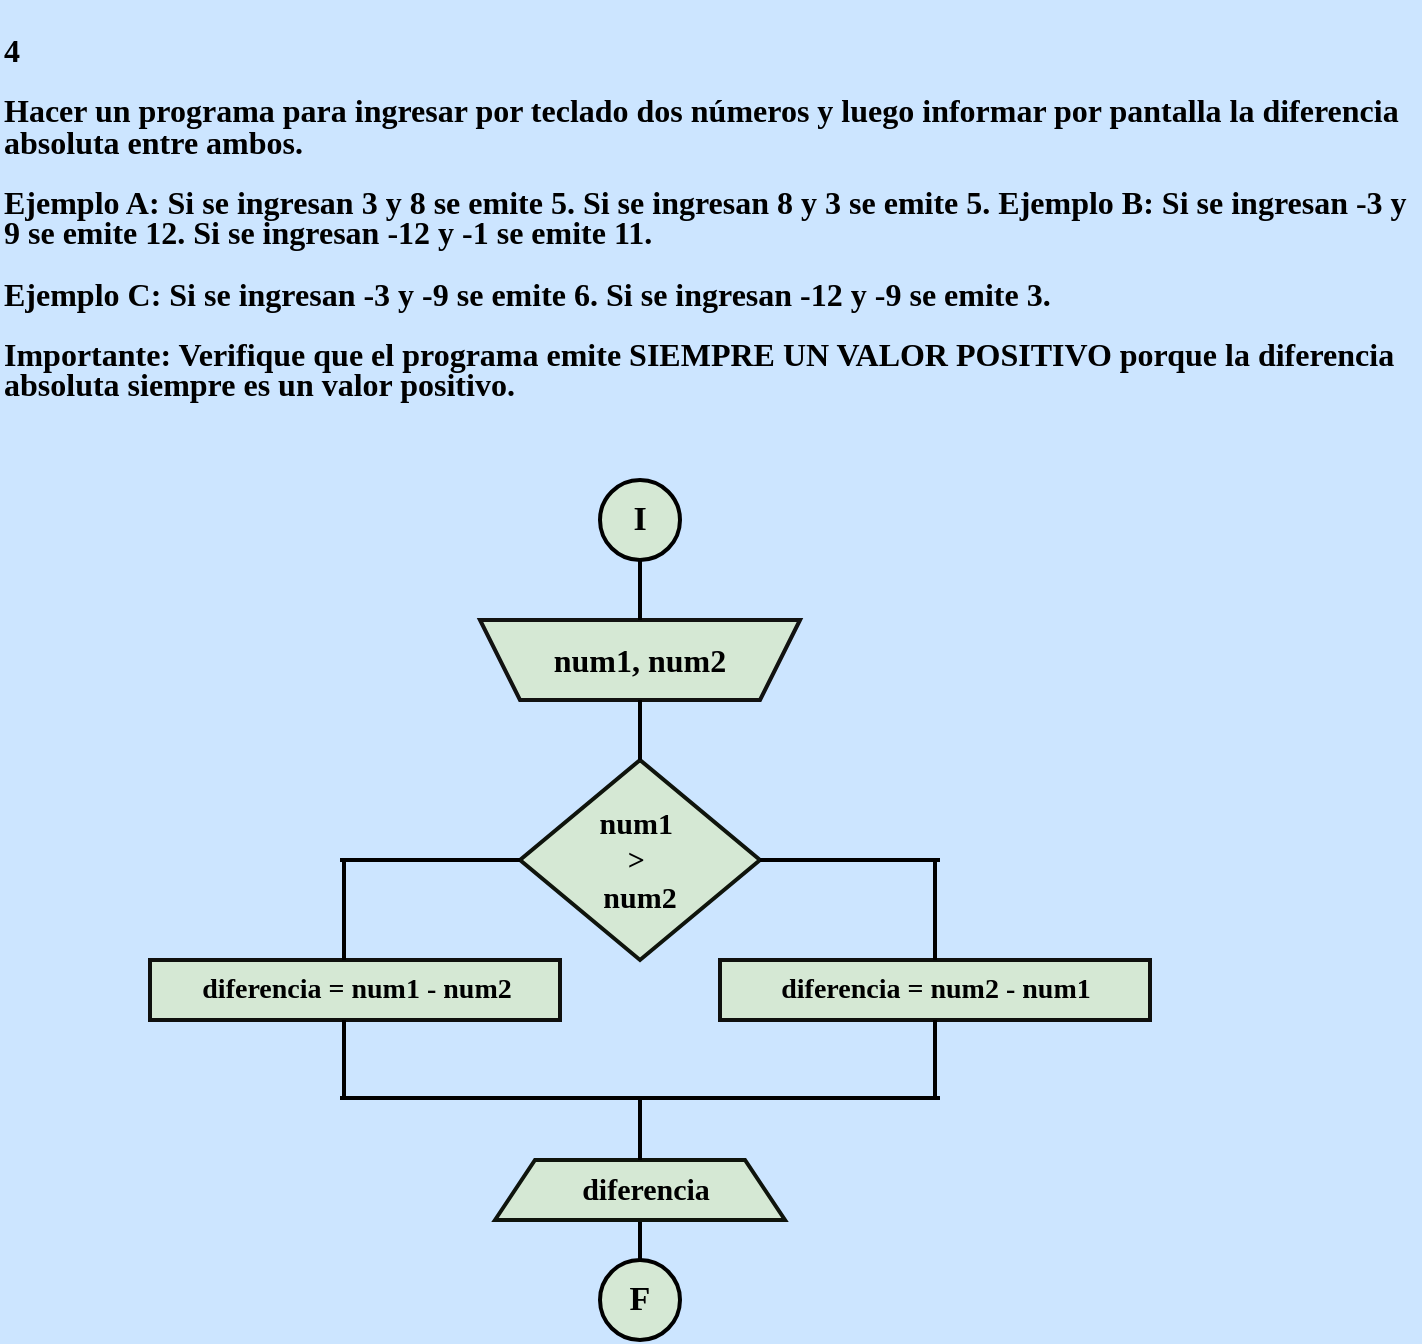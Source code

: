 <mxfile version="24.1.0" type="device">
  <diagram name="Página-1" id="40w1Ztmjjz_BBWZfvjY8">
    <mxGraphModel dx="1420" dy="1999" grid="1" gridSize="10" guides="1" tooltips="1" connect="1" arrows="1" fold="1" page="1" pageScale="1" pageWidth="827" pageHeight="1169" background="#CCE5FF" math="0" shadow="0">
      <root>
        <mxCell id="0" />
        <mxCell id="1" parent="0" />
        <mxCell id="AiLR0EmHwUtE2bzTWQmk-1" value="&lt;p style=&quot;line-height: 110%;&quot;&gt;&lt;b style=&quot;font-size: 16px;&quot;&gt;&lt;font color=&quot;#000000&quot; style=&quot;font-size: 16px;&quot; face=&quot;Comic Sans MS&quot;&gt;4&lt;br&gt;&lt;br&gt;Hacer un programa para ingresar por teclado dos números y luego informar por pantalla la diferencia absoluta entre ambos. &lt;br&gt;&lt;br&gt;Ejemplo A: Si se ingresan 3 y 8 se emite 5. Si se ingresan 8 y 3 se emite 5. Ejemplo B: Si se ingresan -3 y 9 se emite 12. Si se ingresan -12 y -1 se emite 11.&lt;br&gt;&lt;br&gt;Ejemplo C: Si se ingresan -3 y -9 se emite 6. Si se ingresan -12 y -9 se emite 3.&lt;br&gt;&lt;br&gt;Importante: Verifique que el programa emite SIEMPRE UN VALOR POSITIVO porque la diferencia absoluta siempre es un valor positivo.&lt;/font&gt;&lt;/b&gt;&lt;/p&gt;" style="text;whiteSpace=wrap;html=1;fontFamily=Architects Daughter;fontSource=https%3A%2F%2Ffonts.googleapis.com%2Fcss%3Ffamily%3DArchitects%2BDaughter;" vertex="1" parent="1">
          <mxGeometry x="30" y="-10" width="710" height="190" as="geometry" />
        </mxCell>
        <mxCell id="AiLR0EmHwUtE2bzTWQmk-39" value="" style="group;aspect=fixed;" vertex="1" connectable="0" parent="1">
          <mxGeometry x="105" y="230" width="500" height="430" as="geometry" />
        </mxCell>
        <mxCell id="AiLR0EmHwUtE2bzTWQmk-2" value="" style="strokeWidth=2;html=1;shape=mxgraph.flowchart.start_2;whiteSpace=wrap;rounded=0;labelBackgroundColor=none;strokeColor=#000000;align=center;verticalAlign=middle;fontFamily=Helvetica;fontSize=12;fontColor=default;fillColor=#d5e8d4;" vertex="1" parent="AiLR0EmHwUtE2bzTWQmk-39">
          <mxGeometry x="225" width="40" height="40" as="geometry" />
        </mxCell>
        <mxCell id="AiLR0EmHwUtE2bzTWQmk-4" value="" style="shape=trapezoid;perimeter=trapezoidPerimeter;whiteSpace=wrap;html=1;fixedSize=1;rounded=0;labelBackgroundColor=none;strokeColor=#121211;strokeWidth=2;align=center;verticalAlign=middle;fontFamily=Helvetica;fontSize=12;fontColor=default;fillColor=#d5e8d4;direction=west;container=1;aspect=fixed;" vertex="1" parent="AiLR0EmHwUtE2bzTWQmk-39">
          <mxGeometry x="165" y="70" width="160" height="40" as="geometry">
            <mxRectangle x="-1020" y="-650" width="50" height="40" as="alternateBounds" />
          </mxGeometry>
        </mxCell>
        <mxCell id="AiLR0EmHwUtE2bzTWQmk-12" value="&lt;font size=&quot;1&quot; face=&quot;Comic Sans MS&quot; color=&quot;#000000&quot;&gt;&lt;b style=&quot;font-size: 16px;&quot;&gt;num1, num2&lt;/b&gt;&lt;/font&gt;" style="text;strokeColor=none;align=center;fillColor=none;html=1;verticalAlign=middle;whiteSpace=wrap;rounded=0;fontFamily=Architects Daughter;fontSource=https%3A%2F%2Ffonts.googleapis.com%2Fcss%3Ffamily%3DArchitects%2BDaughter;aspect=fixed;" vertex="1" parent="AiLR0EmHwUtE2bzTWQmk-4">
          <mxGeometry x="25" y="5" width="110" height="30" as="geometry" />
        </mxCell>
        <mxCell id="AiLR0EmHwUtE2bzTWQmk-24" value="" style="line;strokeWidth=2;direction=south;html=1;hachureGap=4;fontFamily=Architects Daughter;fontSource=https://fonts.googleapis.com/css?family=Architects+Daughter;strokeColor=#000000;" vertex="1" parent="AiLR0EmHwUtE2bzTWQmk-4">
          <mxGeometry x="75" y="-30" width="10" height="30" as="geometry" />
        </mxCell>
        <mxCell id="AiLR0EmHwUtE2bzTWQmk-9" value="&lt;b&gt;&lt;font color=&quot;#000000&quot; style=&quot;font-size: 17px;&quot; face=&quot;Comic Sans MS&quot;&gt;I&lt;/font&gt;&lt;/b&gt;" style="text;strokeColor=none;align=center;fillColor=none;html=1;verticalAlign=middle;whiteSpace=wrap;rounded=0;fontFamily=Architects Daughter;fontSource=https%3A%2F%2Ffonts.googleapis.com%2Fcss%3Ffamily%3DArchitects%2BDaughter;" vertex="1" parent="AiLR0EmHwUtE2bzTWQmk-39">
          <mxGeometry x="215" y="5" width="60" height="30" as="geometry" />
        </mxCell>
        <mxCell id="AiLR0EmHwUtE2bzTWQmk-11" value="" style="group" vertex="1" connectable="0" parent="AiLR0EmHwUtE2bzTWQmk-39">
          <mxGeometry x="215" y="390" width="60" height="40" as="geometry" />
        </mxCell>
        <mxCell id="AiLR0EmHwUtE2bzTWQmk-3" value="" style="strokeWidth=2;html=1;shape=mxgraph.flowchart.start_2;whiteSpace=wrap;rounded=0;labelBackgroundColor=none;strokeColor=#000000;align=center;verticalAlign=middle;fontFamily=Helvetica;fontSize=12;fontColor=default;fillColor=#d5e8d4;aspect=fixed;" vertex="1" parent="AiLR0EmHwUtE2bzTWQmk-11">
          <mxGeometry x="10" width="40" height="40" as="geometry" />
        </mxCell>
        <mxCell id="AiLR0EmHwUtE2bzTWQmk-10" value="&lt;b&gt;&lt;font style=&quot;font-size: 17px;&quot; color=&quot;#000000&quot; face=&quot;Comic Sans MS&quot;&gt;F&lt;/font&gt;&lt;/b&gt;" style="text;strokeColor=none;align=center;fillColor=none;html=1;verticalAlign=middle;whiteSpace=wrap;rounded=0;fontFamily=Architects Daughter;fontSource=https%3A%2F%2Ffonts.googleapis.com%2Fcss%3Ffamily%3DArchitects%2BDaughter;aspect=fixed;" vertex="1" parent="AiLR0EmHwUtE2bzTWQmk-11">
          <mxGeometry y="5" width="60" height="30" as="geometry" />
        </mxCell>
        <mxCell id="AiLR0EmHwUtE2bzTWQmk-38" value="" style="line;strokeWidth=2;direction=south;html=1;hachureGap=4;fontFamily=Architects Daughter;fontSource=https://fonts.googleapis.com/css?family=Architects+Daughter;strokeColor=#000000;" vertex="1" parent="AiLR0EmHwUtE2bzTWQmk-11">
          <mxGeometry x="25" y="-20" width="10" height="20" as="geometry" />
        </mxCell>
        <mxCell id="AiLR0EmHwUtE2bzTWQmk-14" value="" style="group" vertex="1" connectable="0" parent="AiLR0EmHwUtE2bzTWQmk-39">
          <mxGeometry x="185" y="140" width="120" height="100" as="geometry" />
        </mxCell>
        <mxCell id="AiLR0EmHwUtE2bzTWQmk-8" value="" style="rhombus;whiteSpace=wrap;html=1;rounded=0;labelBackgroundColor=none;strokeColor=#0F140C;strokeWidth=2;align=center;verticalAlign=middle;fontFamily=Helvetica;fontSize=12;fontColor=default;fillColor=#d5e8d4;aspect=fixed;" vertex="1" parent="AiLR0EmHwUtE2bzTWQmk-14">
          <mxGeometry width="120" height="100" as="geometry" />
        </mxCell>
        <mxCell id="AiLR0EmHwUtE2bzTWQmk-13" value="&lt;b&gt;&lt;font face=&quot;Comic Sans MS&quot; style=&quot;font-size: 15px;&quot; color=&quot;#000000&quot;&gt;num1&amp;nbsp;&lt;/font&gt;&lt;/b&gt;&lt;div&gt;&lt;b&gt;&lt;font face=&quot;Comic Sans MS&quot; style=&quot;font-size: 15px;&quot; color=&quot;#000000&quot;&gt;&amp;gt;&amp;nbsp;&lt;/font&gt;&lt;/b&gt;&lt;/div&gt;&lt;div&gt;&lt;b&gt;&lt;font face=&quot;Comic Sans MS&quot; style=&quot;font-size: 15px;&quot; color=&quot;#000000&quot;&gt;num2&lt;/font&gt;&lt;/b&gt;&lt;/div&gt;" style="text;strokeColor=none;align=center;fillColor=none;html=1;verticalAlign=middle;whiteSpace=wrap;rounded=0;fontFamily=Architects Daughter;fontSource=https%3A%2F%2Ffonts.googleapis.com%2Fcss%3Ffamily%3DArchitects%2BDaughter;aspect=fixed;" vertex="1" parent="AiLR0EmHwUtE2bzTWQmk-14">
          <mxGeometry x="30" y="30" width="60" height="40" as="geometry" />
        </mxCell>
        <mxCell id="AiLR0EmHwUtE2bzTWQmk-31" value="" style="line;strokeWidth=2;direction=south;html=1;hachureGap=4;fontFamily=Architects Daughter;fontSource=https://fonts.googleapis.com/css?family=Architects+Daughter;strokeColor=#000000;" vertex="1" parent="AiLR0EmHwUtE2bzTWQmk-14">
          <mxGeometry x="55" y="-30" width="10" height="30" as="geometry" />
        </mxCell>
        <mxCell id="AiLR0EmHwUtE2bzTWQmk-20" value="" style="group" vertex="1" connectable="0" parent="AiLR0EmHwUtE2bzTWQmk-39">
          <mxGeometry y="240" width="205" height="30" as="geometry" />
        </mxCell>
        <mxCell id="AiLR0EmHwUtE2bzTWQmk-16" value="" style="rounded=0;whiteSpace=wrap;html=1;labelBackgroundColor=none;strokeColor=#0f100e;strokeWidth=2;align=center;verticalAlign=middle;fontFamily=Helvetica;fontSize=12;fontColor=default;fillColor=#d5e8d4;" vertex="1" parent="AiLR0EmHwUtE2bzTWQmk-20">
          <mxGeometry width="205" height="30" as="geometry" />
        </mxCell>
        <mxCell id="AiLR0EmHwUtE2bzTWQmk-19" value="&lt;b&gt;&lt;font face=&quot;Comic Sans MS&quot; color=&quot;#000000&quot; style=&quot;font-size: 14px;&quot;&gt;diferencia = num1 - num2&lt;/font&gt;&lt;/b&gt;" style="text;html=1;align=center;verticalAlign=middle;resizable=0;points=[];autosize=1;strokeColor=none;fillColor=none;fontFamily=Architects Daughter;fontSource=https%3A%2F%2Ffonts.googleapis.com%2Fcss%3Ffamily%3DArchitects%2BDaughter;" vertex="1" parent="AiLR0EmHwUtE2bzTWQmk-20">
          <mxGeometry x="2.5" width="200" height="30" as="geometry" />
        </mxCell>
        <mxCell id="AiLR0EmHwUtE2bzTWQmk-21" value="" style="group" vertex="1" connectable="0" parent="AiLR0EmHwUtE2bzTWQmk-39">
          <mxGeometry x="285" y="240" width="215" height="30" as="geometry" />
        </mxCell>
        <mxCell id="AiLR0EmHwUtE2bzTWQmk-17" value="" style="rounded=0;whiteSpace=wrap;html=1;labelBackgroundColor=none;strokeColor=#0f100e;strokeWidth=2;align=center;verticalAlign=middle;fontFamily=Helvetica;fontSize=12;fontColor=default;fillColor=#d5e8d4;aspect=fixed;" vertex="1" parent="AiLR0EmHwUtE2bzTWQmk-21">
          <mxGeometry width="215" height="30" as="geometry" />
        </mxCell>
        <mxCell id="AiLR0EmHwUtE2bzTWQmk-18" value="&lt;b&gt;&lt;font face=&quot;Comic Sans MS&quot; color=&quot;#000000&quot; style=&quot;font-size: 14px;&quot;&gt;diferencia = num2 - num1&lt;/font&gt;&lt;/b&gt;" style="text;strokeColor=none;align=center;fillColor=none;html=1;verticalAlign=middle;whiteSpace=wrap;rounded=0;fontFamily=Architects Daughter;fontSource=https%3A%2F%2Ffonts.googleapis.com%2Fcss%3Ffamily%3DArchitects%2BDaughter;aspect=fixed;" vertex="1" parent="AiLR0EmHwUtE2bzTWQmk-21">
          <mxGeometry x="17.5" width="180" height="30" as="geometry" />
        </mxCell>
        <mxCell id="AiLR0EmHwUtE2bzTWQmk-23" value="" style="group" vertex="1" connectable="0" parent="AiLR0EmHwUtE2bzTWQmk-39">
          <mxGeometry x="172.5" y="340" width="145" height="30" as="geometry" />
        </mxCell>
        <mxCell id="AiLR0EmHwUtE2bzTWQmk-7" value="" style="shape=trapezoid;perimeter=trapezoidPerimeter;whiteSpace=wrap;html=1;fixedSize=1;rounded=0;labelBackgroundColor=none;strokeColor=#0F140C;strokeWidth=2;align=center;verticalAlign=middle;fontFamily=Helvetica;fontSize=12;fontColor=default;fillColor=#d5e8d4;aspect=fixed;" vertex="1" parent="AiLR0EmHwUtE2bzTWQmk-23">
          <mxGeometry width="145" height="30" as="geometry" />
        </mxCell>
        <mxCell id="AiLR0EmHwUtE2bzTWQmk-22" value="&lt;b&gt;&lt;font color=&quot;#000000&quot; style=&quot;font-size: 15px;&quot; face=&quot;Comic Sans MS&quot;&gt;diferencia&lt;/font&gt;&lt;/b&gt;" style="text;strokeColor=none;align=center;fillColor=none;html=1;verticalAlign=middle;whiteSpace=wrap;rounded=0;fontFamily=Architects Daughter;fontSource=https%3A%2F%2Ffonts.googleapis.com%2Fcss%3Ffamily%3DArchitects%2BDaughter;aspect=fixed;" vertex="1" parent="AiLR0EmHwUtE2bzTWQmk-23">
          <mxGeometry x="45" width="60" height="30" as="geometry" />
        </mxCell>
        <mxCell id="AiLR0EmHwUtE2bzTWQmk-26" value="" style="line;strokeWidth=2;html=1;perimeter=backbonePerimeter;points=[];outlineConnect=0;hachureGap=4;fontFamily=Architects Daughter;fontSource=https://fonts.googleapis.com/css?family=Architects+Daughter;strokeColor=#000000;" vertex="1" parent="AiLR0EmHwUtE2bzTWQmk-39">
          <mxGeometry x="95" y="304" width="300" height="10" as="geometry" />
        </mxCell>
        <mxCell id="AiLR0EmHwUtE2bzTWQmk-29" value="" style="line;strokeWidth=2;html=1;perimeter=backbonePerimeter;points=[];outlineConnect=0;hachureGap=4;fontFamily=Architects Daughter;fontSource=https://fonts.googleapis.com/css?family=Architects+Daughter;strokeColor=#000000;" vertex="1" parent="AiLR0EmHwUtE2bzTWQmk-39">
          <mxGeometry x="95" y="185" width="90" height="10" as="geometry" />
        </mxCell>
        <mxCell id="AiLR0EmHwUtE2bzTWQmk-30" value="" style="line;strokeWidth=2;html=1;perimeter=backbonePerimeter;points=[];outlineConnect=0;hachureGap=4;fontFamily=Architects Daughter;fontSource=https://fonts.googleapis.com/css?family=Architects+Daughter;strokeColor=#000000;" vertex="1" parent="AiLR0EmHwUtE2bzTWQmk-39">
          <mxGeometry x="305" y="185" width="90" height="10" as="geometry" />
        </mxCell>
        <mxCell id="AiLR0EmHwUtE2bzTWQmk-32" value="" style="line;strokeWidth=2;direction=south;html=1;hachureGap=4;fontFamily=Architects Daughter;fontSource=https://fonts.googleapis.com/css?family=Architects+Daughter;strokeColor=#000000;" vertex="1" parent="AiLR0EmHwUtE2bzTWQmk-39">
          <mxGeometry x="387.5" y="190" width="10" height="50" as="geometry" />
        </mxCell>
        <mxCell id="AiLR0EmHwUtE2bzTWQmk-33" value="" style="line;strokeWidth=2;direction=south;html=1;hachureGap=4;fontFamily=Architects Daughter;fontSource=https://fonts.googleapis.com/css?family=Architects+Daughter;strokeColor=#000000;" vertex="1" parent="AiLR0EmHwUtE2bzTWQmk-39">
          <mxGeometry x="92" y="190" width="10" height="50" as="geometry" />
        </mxCell>
        <mxCell id="AiLR0EmHwUtE2bzTWQmk-34" value="" style="line;strokeWidth=2;direction=south;html=1;hachureGap=4;fontFamily=Architects Daughter;fontSource=https://fonts.googleapis.com/css?family=Architects+Daughter;strokeColor=#000000;" vertex="1" parent="AiLR0EmHwUtE2bzTWQmk-39">
          <mxGeometry x="92" y="270" width="10" height="40" as="geometry" />
        </mxCell>
        <mxCell id="AiLR0EmHwUtE2bzTWQmk-35" value="" style="line;strokeWidth=2;direction=south;html=1;hachureGap=4;fontFamily=Architects Daughter;fontSource=https://fonts.googleapis.com/css?family=Architects+Daughter;strokeColor=#000000;" vertex="1" parent="AiLR0EmHwUtE2bzTWQmk-39">
          <mxGeometry x="387.5" y="270" width="10" height="40" as="geometry" />
        </mxCell>
        <mxCell id="AiLR0EmHwUtE2bzTWQmk-37" value="" style="line;strokeWidth=2;direction=south;html=1;hachureGap=4;fontFamily=Architects Daughter;fontSource=https://fonts.googleapis.com/css?family=Architects+Daughter;strokeColor=#000000;" vertex="1" parent="AiLR0EmHwUtE2bzTWQmk-39">
          <mxGeometry x="240" y="310" width="10" height="30" as="geometry" />
        </mxCell>
      </root>
    </mxGraphModel>
  </diagram>
</mxfile>
